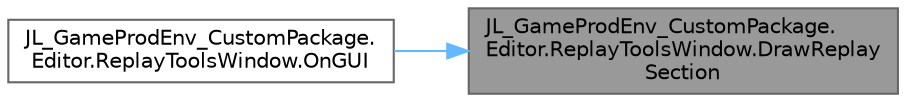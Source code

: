 digraph "JL_GameProdEnv_CustomPackage.Editor.ReplayToolsWindow.DrawReplaySection"
{
 // LATEX_PDF_SIZE
  bgcolor="transparent";
  edge [fontname=Helvetica,fontsize=10,labelfontname=Helvetica,labelfontsize=10];
  node [fontname=Helvetica,fontsize=10,shape=box,height=0.2,width=0.4];
  rankdir="RL";
  Node1 [id="Node000001",label="JL_GameProdEnv_CustomPackage.\lEditor.ReplayToolsWindow.DrawReplay\lSection",height=0.2,width=0.4,color="gray40", fillcolor="grey60", style="filled", fontcolor="black",tooltip="Draws the replay controls section of the window. Provides playback controls for the selected replay s..."];
  Node1 -> Node2 [id="edge1_Node000001_Node000002",dir="back",color="steelblue1",style="solid",tooltip=" "];
  Node2 [id="Node000002",label="JL_GameProdEnv_CustomPackage.\lEditor.ReplayToolsWindow.OnGUI",height=0.2,width=0.4,color="grey40", fillcolor="white", style="filled",URL="$class_j_l___game_prod_env___custom_package_1_1_editor_1_1_replay_tools_window.html#a6b724f04e55e37cbcb66bcfadd64c923",tooltip="Main GUI method that draws the entire window content. Organizes the window into distinct functional s..."];
}
